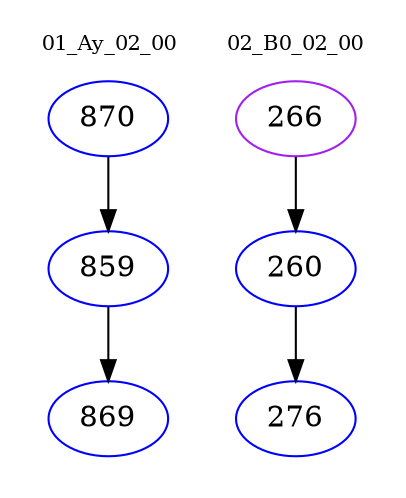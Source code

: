 digraph{
subgraph cluster_0 {
color = white
label = "01_Ay_02_00";
fontsize=10;
T0_870 [label="870", color="blue"]
T0_870 -> T0_859 [color="black"]
T0_859 [label="859", color="blue"]
T0_859 -> T0_869 [color="black"]
T0_869 [label="869", color="blue"]
}
subgraph cluster_1 {
color = white
label = "02_B0_02_00";
fontsize=10;
T1_266 [label="266", color="purple"]
T1_266 -> T1_260 [color="black"]
T1_260 [label="260", color="blue"]
T1_260 -> T1_276 [color="black"]
T1_276 [label="276", color="blue"]
}
}
